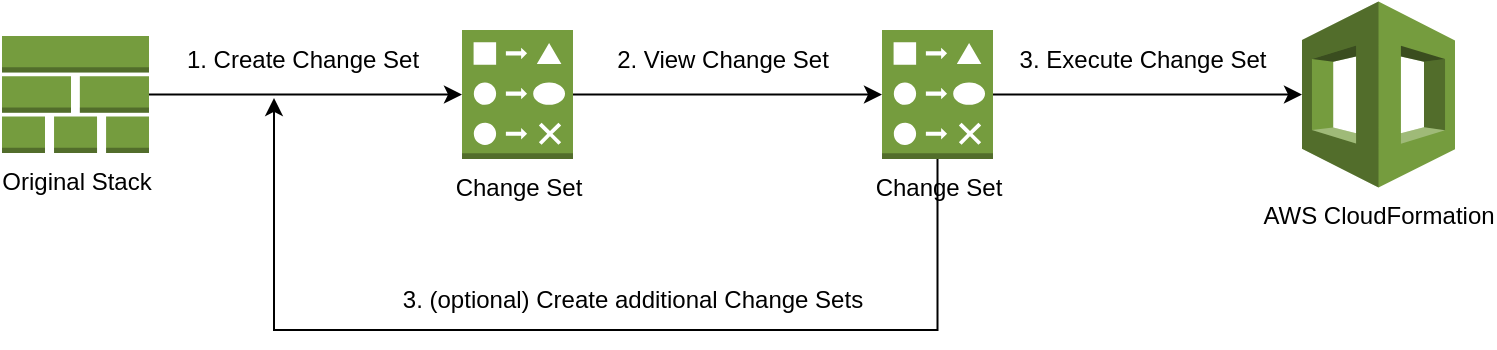 <mxfile version="21.1.2" type="device">
  <diagram name="Page-1" id="0nSHJWK5jWD1wGw_pH0D">
    <mxGraphModel dx="1098" dy="838" grid="1" gridSize="10" guides="1" tooltips="1" connect="1" arrows="1" fold="1" page="1" pageScale="1" pageWidth="850" pageHeight="1100" math="0" shadow="0">
      <root>
        <mxCell id="0" />
        <mxCell id="1" parent="0" />
        <mxCell id="L3qt2ds5aRoiILryj6BE-5" style="edgeStyle=orthogonalEdgeStyle;rounded=0;orthogonalLoop=1;jettySize=auto;html=1;" edge="1" parent="1" source="L3qt2ds5aRoiILryj6BE-1" target="L3qt2ds5aRoiILryj6BE-2">
          <mxGeometry relative="1" as="geometry" />
        </mxCell>
        <mxCell id="L3qt2ds5aRoiILryj6BE-1" value="Original Stack" style="outlineConnect=0;dashed=0;verticalLabelPosition=bottom;verticalAlign=top;align=center;html=1;shape=mxgraph.aws3.stack_aws_cloudformation;fillColor=#759C3E;gradientColor=none;" vertex="1" parent="1">
          <mxGeometry x="210" y="363" width="73.5" height="58.5" as="geometry" />
        </mxCell>
        <mxCell id="L3qt2ds5aRoiILryj6BE-7" style="edgeStyle=orthogonalEdgeStyle;rounded=0;orthogonalLoop=1;jettySize=auto;html=1;entryX=0;entryY=0.5;entryDx=0;entryDy=0;entryPerimeter=0;" edge="1" parent="1" source="L3qt2ds5aRoiILryj6BE-2" target="L3qt2ds5aRoiILryj6BE-3">
          <mxGeometry relative="1" as="geometry" />
        </mxCell>
        <mxCell id="L3qt2ds5aRoiILryj6BE-2" value="Change Set" style="outlineConnect=0;dashed=0;verticalLabelPosition=bottom;verticalAlign=top;align=center;html=1;shape=mxgraph.aws3.change_set;fillColor=#759C3E;gradientColor=none;" vertex="1" parent="1">
          <mxGeometry x="440" y="360" width="55.5" height="64.5" as="geometry" />
        </mxCell>
        <mxCell id="L3qt2ds5aRoiILryj6BE-8" style="edgeStyle=orthogonalEdgeStyle;rounded=0;orthogonalLoop=1;jettySize=auto;html=1;entryX=0;entryY=0.5;entryDx=0;entryDy=0;entryPerimeter=0;" edge="1" parent="1" source="L3qt2ds5aRoiILryj6BE-3" target="L3qt2ds5aRoiILryj6BE-4">
          <mxGeometry relative="1" as="geometry" />
        </mxCell>
        <mxCell id="L3qt2ds5aRoiILryj6BE-12" style="edgeStyle=orthogonalEdgeStyle;rounded=0;orthogonalLoop=1;jettySize=auto;html=1;entryX=0.4;entryY=1.133;entryDx=0;entryDy=0;entryPerimeter=0;" edge="1" parent="1" source="L3qt2ds5aRoiILryj6BE-3" target="L3qt2ds5aRoiILryj6BE-6">
          <mxGeometry relative="1" as="geometry">
            <Array as="points">
              <mxPoint x="678" y="510" />
              <mxPoint x="346" y="510" />
            </Array>
          </mxGeometry>
        </mxCell>
        <mxCell id="L3qt2ds5aRoiILryj6BE-3" value="Change Set" style="outlineConnect=0;dashed=0;verticalLabelPosition=bottom;verticalAlign=top;align=center;html=1;shape=mxgraph.aws3.change_set;fillColor=#759C3E;gradientColor=none;" vertex="1" parent="1">
          <mxGeometry x="650" y="360" width="55.5" height="64.5" as="geometry" />
        </mxCell>
        <mxCell id="L3qt2ds5aRoiILryj6BE-4" value="AWS CloudFormation" style="outlineConnect=0;dashed=0;verticalLabelPosition=bottom;verticalAlign=top;align=center;html=1;shape=mxgraph.aws3.cloudformation;fillColor=#759C3E;gradientColor=none;" vertex="1" parent="1">
          <mxGeometry x="860" y="345.75" width="76.5" height="93" as="geometry" />
        </mxCell>
        <mxCell id="L3qt2ds5aRoiILryj6BE-6" value="1. Create Change Set" style="text;html=1;align=center;verticalAlign=middle;resizable=0;points=[];autosize=1;strokeColor=none;fillColor=none;" vertex="1" parent="1">
          <mxGeometry x="290" y="360" width="140" height="30" as="geometry" />
        </mxCell>
        <mxCell id="L3qt2ds5aRoiILryj6BE-9" value="2. View Change Set" style="text;html=1;align=center;verticalAlign=middle;resizable=0;points=[];autosize=1;strokeColor=none;fillColor=none;" vertex="1" parent="1">
          <mxGeometry x="505" y="360" width="130" height="30" as="geometry" />
        </mxCell>
        <mxCell id="L3qt2ds5aRoiILryj6BE-10" value="3. Execute Change Set" style="text;html=1;align=center;verticalAlign=middle;resizable=0;points=[];autosize=1;strokeColor=none;fillColor=none;" vertex="1" parent="1">
          <mxGeometry x="705" y="360" width="150" height="30" as="geometry" />
        </mxCell>
        <mxCell id="L3qt2ds5aRoiILryj6BE-13" value="3. (optional) Create additional Change Sets" style="text;html=1;align=center;verticalAlign=middle;resizable=0;points=[];autosize=1;strokeColor=none;fillColor=none;" vertex="1" parent="1">
          <mxGeometry x="400" y="480" width="250" height="30" as="geometry" />
        </mxCell>
      </root>
    </mxGraphModel>
  </diagram>
</mxfile>
